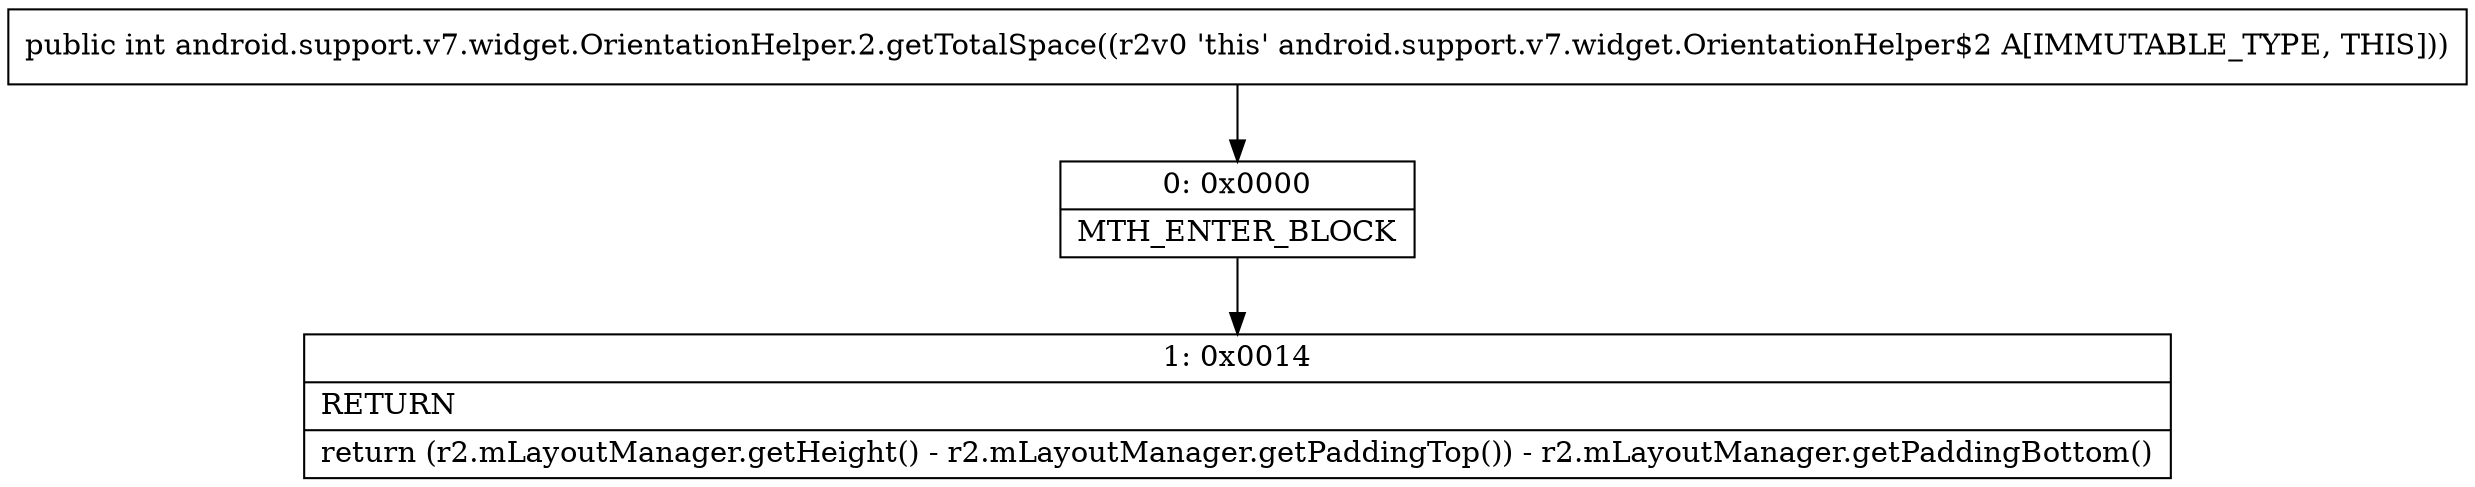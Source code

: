 digraph "CFG forandroid.support.v7.widget.OrientationHelper.2.getTotalSpace()I" {
Node_0 [shape=record,label="{0\:\ 0x0000|MTH_ENTER_BLOCK\l}"];
Node_1 [shape=record,label="{1\:\ 0x0014|RETURN\l|return (r2.mLayoutManager.getHeight() \- r2.mLayoutManager.getPaddingTop()) \- r2.mLayoutManager.getPaddingBottom()\l}"];
MethodNode[shape=record,label="{public int android.support.v7.widget.OrientationHelper.2.getTotalSpace((r2v0 'this' android.support.v7.widget.OrientationHelper$2 A[IMMUTABLE_TYPE, THIS])) }"];
MethodNode -> Node_0;
Node_0 -> Node_1;
}

